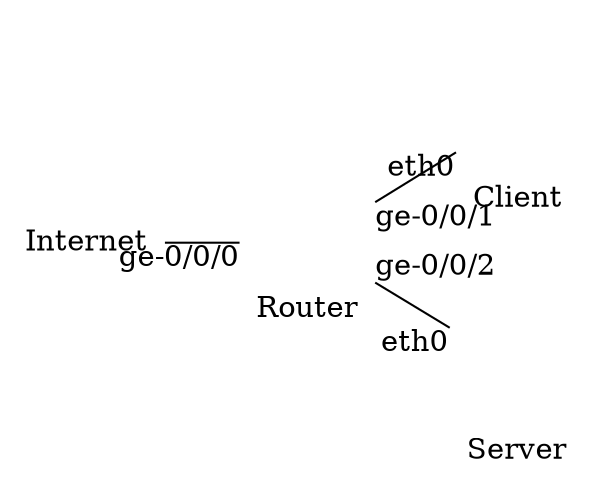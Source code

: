 graph "Second example"
{
	rankdir="LR" 
	{
		Internet [shape=plaintext image="images/network.png"];
		Router [shape=plaintext image="images/router.png" label="\n\n\n\nRouter"];
		Client [shape=plaintext image="images/client-laptop.png" label="\n\n\n\n\nClient"];
		Server [shape=plaintext image="images/server.png" label="\n\n\n\n\nServer"];
	}
	Internet--Router [ headlabel="ge-0/0/0"];
	Router--Client [ taillabel="ge-0/0/1" headlabel="eth0"];
	Router--Server [ taillabel="ge-0/0/2" headlabel="eth0"];
}
